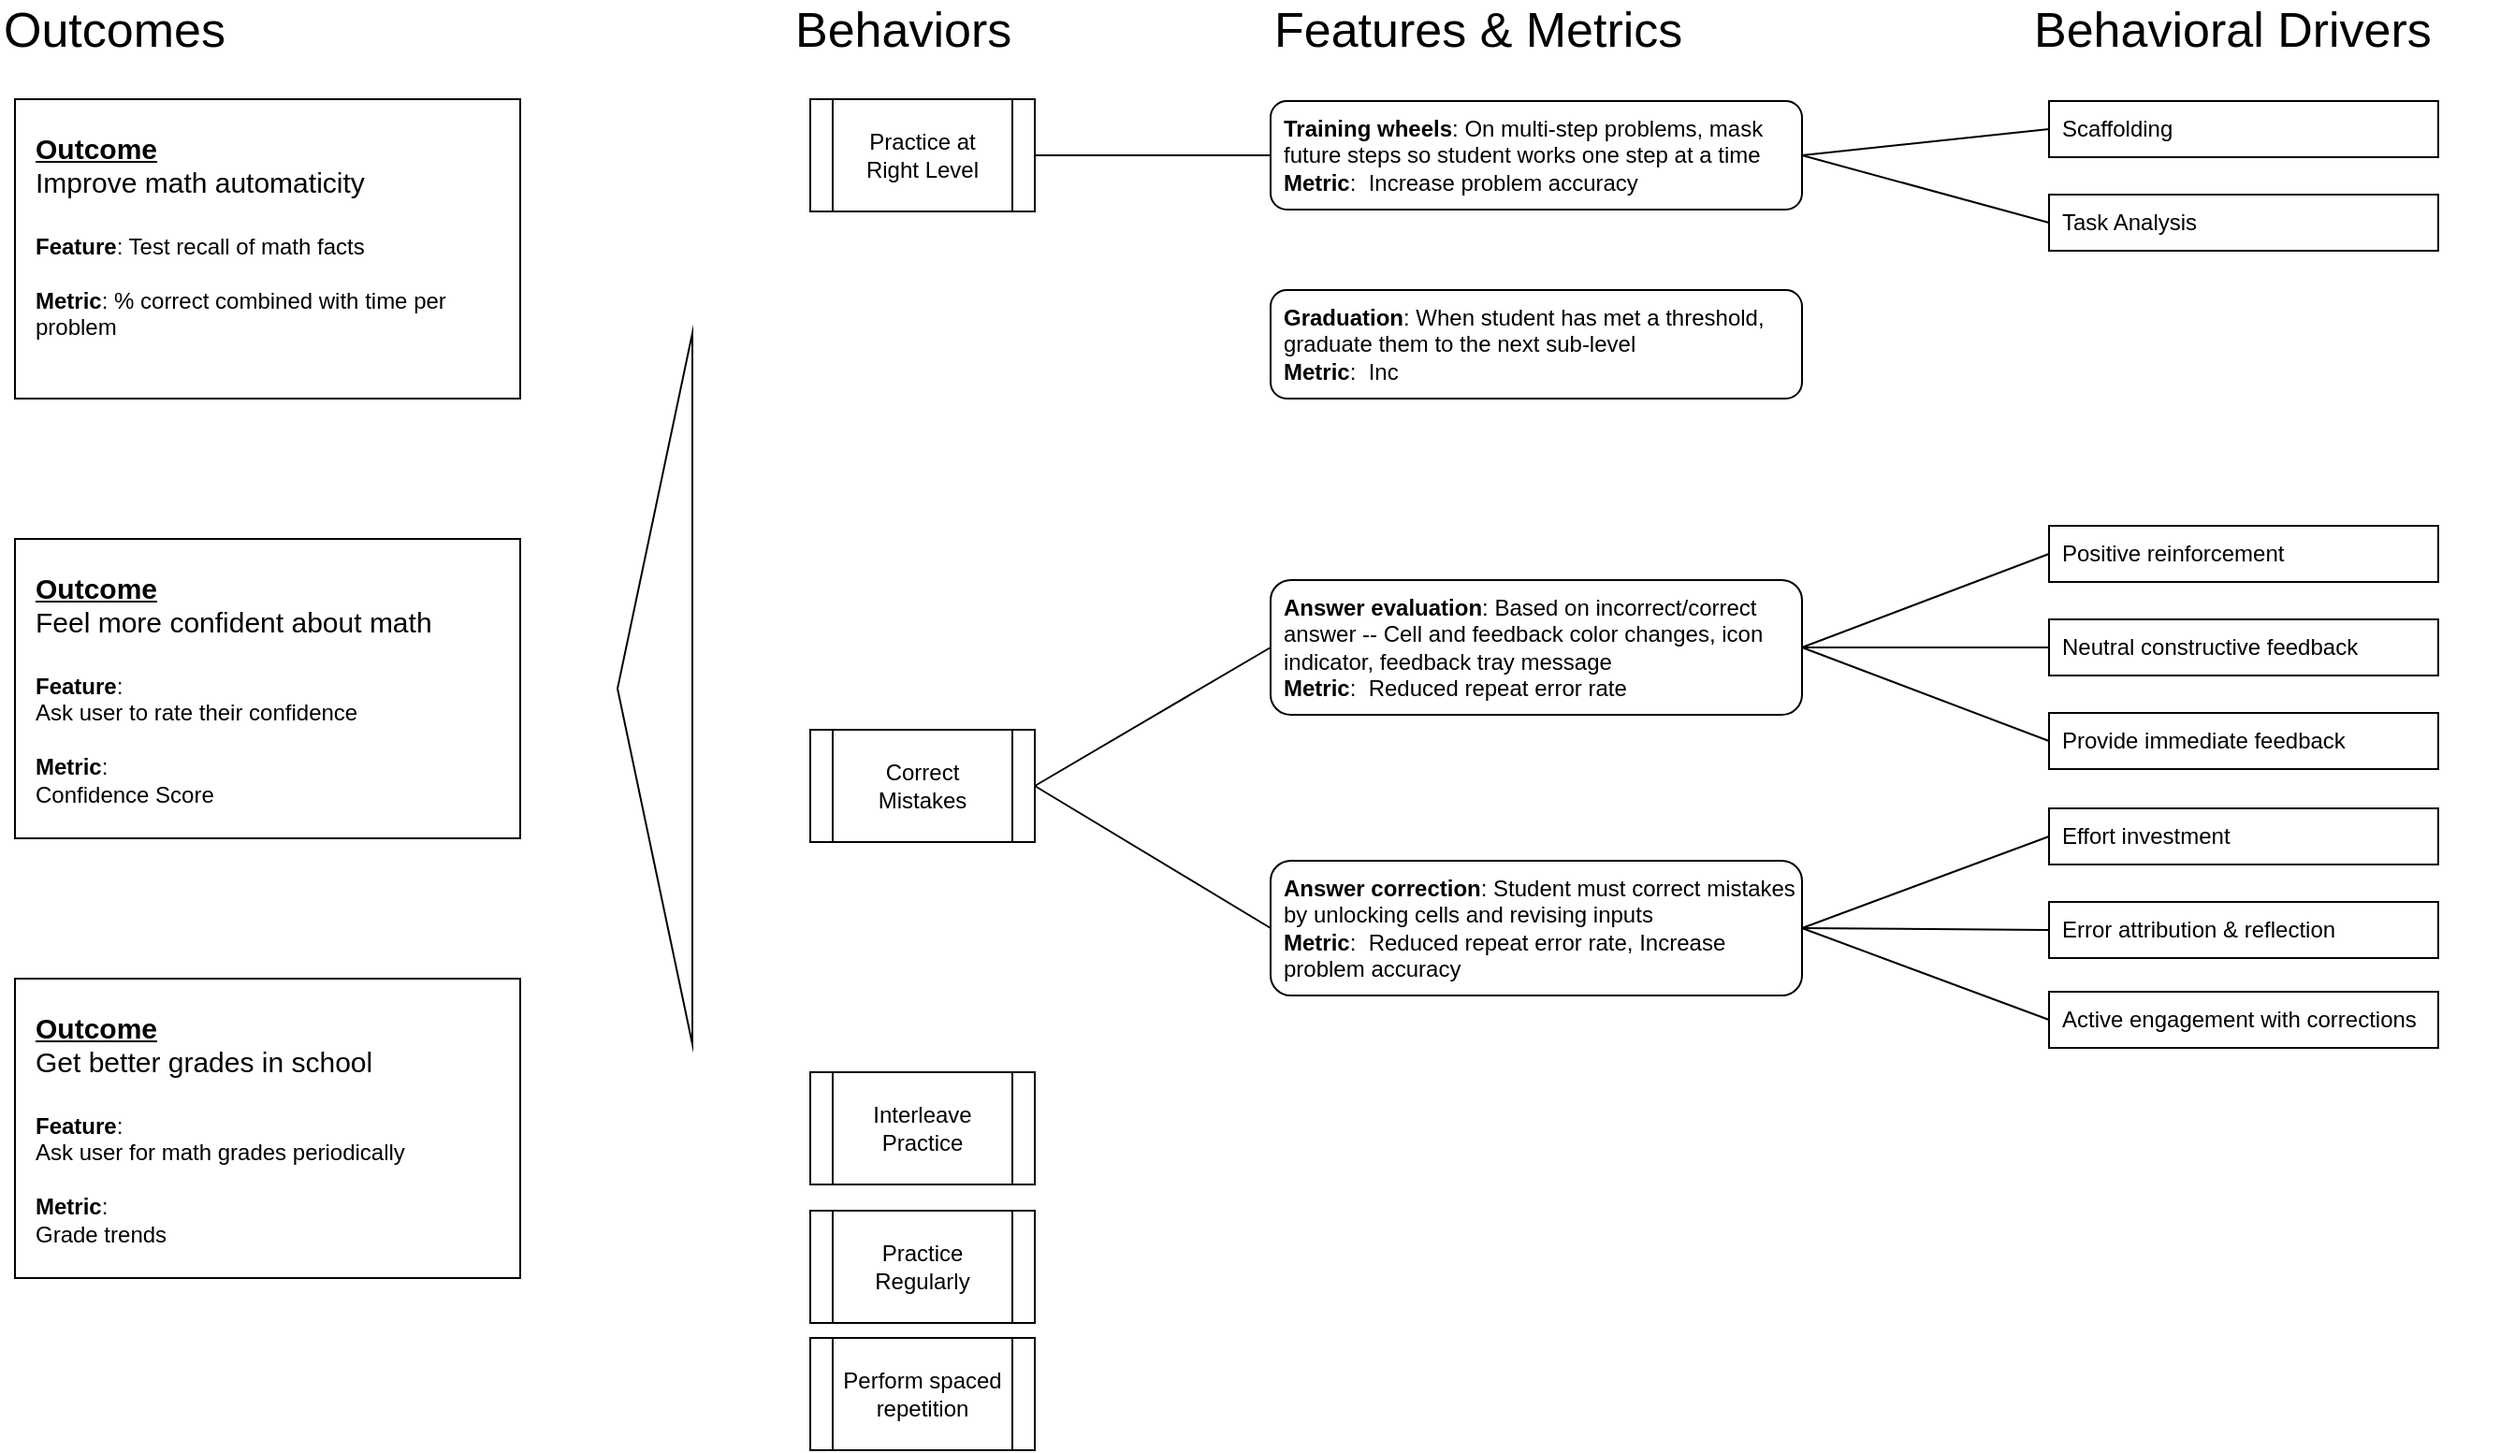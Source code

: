 <mxfile version="26.0.16">
  <diagram name="Page-1" id="XlzlGK5k6UERkV62ZB3r">
    <mxGraphModel dx="1645" dy="269" grid="1" gridSize="10" guides="1" tooltips="1" connect="1" arrows="1" fold="1" page="1" pageScale="1" pageWidth="600" pageHeight="100" math="0" shadow="0">
      <root>
        <mxCell id="0" />
        <mxCell id="1" parent="0" />
        <mxCell id="mLmcHliwGiG98P-fe-qq-47" value="&lt;div&gt;&lt;span&gt;Positive reinforcement&lt;/span&gt;&lt;/div&gt;" style="rounded=0;whiteSpace=wrap;html=1;align=left;spacingLeft=5;fontStyle=0" parent="1" vertex="1">
          <mxGeometry x="1115" y="786" width="208" height="30" as="geometry" />
        </mxCell>
        <mxCell id="mLmcHliwGiG98P-fe-qq-48" value="&lt;div&gt;&lt;span style=&quot;background-color: transparent; color: light-dark(rgb(0, 0, 0), rgb(255, 255, 255));&quot;&gt;&lt;b&gt;Answer evaluation&lt;/b&gt;: Based on incorrect/correct answer -- Cell and feedback color changes, icon indicator, feedback tray message&lt;/span&gt;&lt;/div&gt;&lt;div&gt;&lt;span style=&quot;background-color: transparent; color: light-dark(rgb(0, 0, 0), rgb(255, 255, 255));&quot;&gt;&lt;b&gt;Metric&lt;/b&gt;:&amp;nbsp; Reduced repeat error rate&lt;/span&gt;&lt;/div&gt;" style="rounded=1;whiteSpace=wrap;html=1;align=left;spacingLeft=5;" parent="1" vertex="1">
          <mxGeometry x="699" y="815" width="284" height="72" as="geometry" />
        </mxCell>
        <mxCell id="mLmcHliwGiG98P-fe-qq-54" value="Practice Regularly" style="shape=process;whiteSpace=wrap;html=1;backgroundOutline=1;spacingLeft=4;spacingRight=4;" parent="1" vertex="1">
          <mxGeometry x="453" y="1152" width="120" height="60" as="geometry" />
        </mxCell>
        <mxCell id="mLmcHliwGiG98P-fe-qq-56" value="Correct Mistakes" style="shape=process;whiteSpace=wrap;html=1;backgroundOutline=1;spacingLeft=4;spacingRight=4;" parent="1" vertex="1">
          <mxGeometry x="453" y="895" width="120" height="60" as="geometry" />
        </mxCell>
        <mxCell id="mLmcHliwGiG98P-fe-qq-57" value="Practice at Right Level" style="shape=process;whiteSpace=wrap;html=1;backgroundOutline=1;spacingLeft=4;spacingRight=4;" parent="1" vertex="1">
          <mxGeometry x="453" y="558" width="120" height="60" as="geometry" />
        </mxCell>
        <mxCell id="mLmcHliwGiG98P-fe-qq-58" value="Perform spaced repetition" style="shape=process;whiteSpace=wrap;html=1;backgroundOutline=1;spacingLeft=4;spacingRight=4;" parent="1" vertex="1">
          <mxGeometry x="453" y="1220" width="120" height="60" as="geometry" />
        </mxCell>
        <mxCell id="mLmcHliwGiG98P-fe-qq-59" value="Interleave Practice" style="shape=process;whiteSpace=wrap;html=1;backgroundOutline=1;spacingLeft=4;spacingRight=4;" parent="1" vertex="1">
          <mxGeometry x="453" y="1078" width="120" height="60" as="geometry" />
        </mxCell>
        <mxCell id="mLmcHliwGiG98P-fe-qq-60" style="edgeStyle=orthogonalEdgeStyle;rounded=0;orthogonalLoop=1;jettySize=auto;html=1;exitX=0.5;exitY=1;exitDx=0;exitDy=0;" parent="1" source="mLmcHliwGiG98P-fe-qq-57" target="mLmcHliwGiG98P-fe-qq-57" edge="1">
          <mxGeometry relative="1" as="geometry" />
        </mxCell>
        <mxCell id="mLmcHliwGiG98P-fe-qq-61" value="&lt;div style=&quot;&quot;&gt;&lt;font style=&quot;font-size: 15px;&quot;&gt;&lt;b&gt;&lt;u&gt;Outcome&lt;/u&gt;&lt;/b&gt;&lt;/font&gt;&lt;/div&gt;&lt;div style=&quot;&quot;&gt;&lt;span style=&quot;font-size: 15px;&quot;&gt;Feel more confident about math&lt;/span&gt;&lt;/div&gt;&lt;div style=&quot;&quot;&gt;&lt;span style=&quot;font-size: 15px;&quot;&gt;&lt;br&gt;&lt;/span&gt;&lt;/div&gt;&lt;div style=&quot;&quot;&gt;&lt;div style=&quot;&quot;&gt;&lt;b style=&quot;background-color: transparent; color: light-dark(rgb(0, 0, 0), rgb(255, 255, 255));&quot;&gt;Feature&lt;/b&gt;&lt;span style=&quot;background-color: transparent; color: light-dark(rgb(0, 0, 0), rgb(255, 255, 255));&quot;&gt;:&amp;nbsp;&lt;/span&gt;&lt;/div&gt;&lt;div style=&quot;&quot;&gt;&lt;span style=&quot;background-color: transparent; color: light-dark(rgb(0, 0, 0), rgb(255, 255, 255));&quot;&gt;Ask user to rate their confidence&lt;/span&gt;&lt;/div&gt;&lt;div style=&quot;&quot;&gt;&lt;b&gt;&lt;br&gt;&lt;/b&gt;&lt;/div&gt;&lt;div style=&quot;&quot;&gt;&lt;b&gt;Metric&lt;/b&gt;:&amp;nbsp;&lt;/div&gt;&lt;div style=&quot;&quot;&gt;Confidence Score&lt;/div&gt;&lt;/div&gt;" style="rounded=0;whiteSpace=wrap;html=1;align=left;spacingLeft=9;verticalAlign=top;spacingTop=11;spacingRight=9;" parent="1" vertex="1">
          <mxGeometry x="28" y="793" width="270" height="160" as="geometry" />
        </mxCell>
        <mxCell id="X4YH2WltudGpAk-nxp0_-2" value="&lt;div style=&quot;&quot;&gt;&lt;font style=&quot;font-size: 15px;&quot;&gt;&lt;b&gt;&lt;u&gt;Outcome&lt;/u&gt;&lt;/b&gt;&lt;/font&gt;&lt;/div&gt;&lt;div style=&quot;&quot;&gt;&lt;span style=&quot;font-size: 15px;&quot;&gt;Get better grades in school&lt;/span&gt;&lt;/div&gt;&lt;div style=&quot;&quot;&gt;&lt;span style=&quot;font-size: 15px;&quot;&gt;&lt;br&gt;&lt;/span&gt;&lt;/div&gt;&lt;div style=&quot;&quot;&gt;&lt;div style=&quot;&quot;&gt;&lt;div&gt;&lt;b style=&quot;background-color: transparent; color: light-dark(rgb(0, 0, 0), rgb(255, 255, 255));&quot;&gt;Feature&lt;/b&gt;&lt;span style=&quot;background-color: transparent; color: light-dark(rgb(0, 0, 0), rgb(255, 255, 255));&quot;&gt;:&amp;nbsp;&lt;/span&gt;&lt;/div&gt;&lt;div&gt;&lt;span style=&quot;background-color: transparent; color: light-dark(rgb(0, 0, 0), rgb(255, 255, 255));&quot;&gt;Ask user for math grades periodically&lt;/span&gt;&lt;/div&gt;&lt;div&gt;&lt;b&gt;&lt;br&gt;&lt;/b&gt;&lt;/div&gt;&lt;div&gt;&lt;b&gt;Metric&lt;/b&gt;:&amp;nbsp;&lt;/div&gt;&lt;div&gt;Grade trends&lt;/div&gt;&lt;/div&gt;&lt;/div&gt;" style="rounded=0;whiteSpace=wrap;html=1;align=left;spacingLeft=9;verticalAlign=top;spacingTop=11;spacingRight=9;" parent="1" vertex="1">
          <mxGeometry x="28" y="1028" width="270" height="160" as="geometry" />
        </mxCell>
        <mxCell id="X4YH2WltudGpAk-nxp0_-4" value="&lt;div style=&quot;&quot;&gt;&lt;font style=&quot;font-size: 15px;&quot;&gt;&lt;b&gt;&lt;u&gt;Outcome&lt;/u&gt;&lt;/b&gt;&lt;/font&gt;&lt;/div&gt;&lt;div style=&quot;&quot;&gt;&lt;span style=&quot;font-size: 15px;&quot;&gt;Improve math automaticity&lt;/span&gt;&lt;/div&gt;&lt;div style=&quot;&quot;&gt;&lt;span style=&quot;font-size: 15px;&quot;&gt;&lt;br&gt;&lt;/span&gt;&lt;/div&gt;&lt;div style=&quot;&quot;&gt;&lt;div style=&quot;&quot;&gt;&lt;div&gt;&lt;b style=&quot;background-color: transparent; color: light-dark(rgb(0, 0, 0), rgb(255, 255, 255));&quot;&gt;Feature&lt;/b&gt;&lt;span style=&quot;background-color: transparent; color: light-dark(rgb(0, 0, 0), rgb(255, 255, 255));&quot;&gt;: Test recall of math facts&lt;/span&gt;&lt;/div&gt;&lt;div&gt;&lt;span style=&quot;background-color: transparent; color: light-dark(rgb(0, 0, 0), rgb(255, 255, 255));&quot;&gt;&lt;br&gt;&lt;/span&gt;&lt;/div&gt;&lt;div&gt;&lt;b&gt;Metric&lt;/b&gt;: % correct combined with time per problem&lt;/div&gt;&lt;/div&gt;&lt;/div&gt;" style="rounded=0;whiteSpace=wrap;html=1;align=left;spacingLeft=9;verticalAlign=top;spacingTop=11;spacingRight=9;" parent="1" vertex="1">
          <mxGeometry x="28" y="558" width="270" height="160" as="geometry" />
        </mxCell>
        <mxCell id="X4YH2WltudGpAk-nxp0_-5" value="Outcomes" style="text;html=1;align=left;verticalAlign=middle;whiteSpace=wrap;rounded=0;fontSize=26;" parent="1" vertex="1">
          <mxGeometry x="20" y="506" width="60" height="30" as="geometry" />
        </mxCell>
        <mxCell id="X4YH2WltudGpAk-nxp0_-6" value="Behaviors" style="text;html=1;align=left;verticalAlign=middle;whiteSpace=wrap;rounded=0;fontSize=26;" parent="1" vertex="1">
          <mxGeometry x="443" y="506" width="60" height="30" as="geometry" />
        </mxCell>
        <mxCell id="X4YH2WltudGpAk-nxp0_-7" value="Features &amp;amp; Metrics" style="text;html=1;align=left;verticalAlign=middle;whiteSpace=wrap;rounded=0;fontSize=26;" parent="1" vertex="1">
          <mxGeometry x="699" y="506" width="250" height="30" as="geometry" />
        </mxCell>
        <mxCell id="X4YH2WltudGpAk-nxp0_-8" value="Behavioral Drivers" style="text;html=1;align=left;verticalAlign=middle;whiteSpace=wrap;rounded=0;fontSize=26;" parent="1" vertex="1">
          <mxGeometry x="1105" y="506" width="250" height="30" as="geometry" />
        </mxCell>
        <mxCell id="X4YH2WltudGpAk-nxp0_-14" value="&lt;div&gt;&lt;span&gt;Neutral constructive feedback&lt;/span&gt;&lt;/div&gt;" style="rounded=0;whiteSpace=wrap;html=1;align=left;spacingLeft=5;fontStyle=0" parent="1" vertex="1">
          <mxGeometry x="1115" y="836" width="208" height="30" as="geometry" />
        </mxCell>
        <mxCell id="X4YH2WltudGpAk-nxp0_-17" value="" style="endArrow=none;html=1;rounded=0;entryX=0;entryY=0.5;entryDx=0;entryDy=0;exitX=1;exitY=0.5;exitDx=0;exitDy=0;" parent="1" source="mLmcHliwGiG98P-fe-qq-48" target="mLmcHliwGiG98P-fe-qq-47" edge="1">
          <mxGeometry width="50" height="50" relative="1" as="geometry">
            <mxPoint x="853" y="1304" as="sourcePoint" />
            <mxPoint x="903" y="1254" as="targetPoint" />
          </mxGeometry>
        </mxCell>
        <mxCell id="X4YH2WltudGpAk-nxp0_-18" value="" style="endArrow=none;html=1;rounded=0;entryX=0;entryY=0.5;entryDx=0;entryDy=0;exitX=1;exitY=0.5;exitDx=0;exitDy=0;" parent="1" source="mLmcHliwGiG98P-fe-qq-48" target="X4YH2WltudGpAk-nxp0_-14" edge="1">
          <mxGeometry width="50" height="50" relative="1" as="geometry">
            <mxPoint x="959" y="882" as="sourcePoint" />
            <mxPoint x="1143" y="857" as="targetPoint" />
          </mxGeometry>
        </mxCell>
        <mxCell id="X4YH2WltudGpAk-nxp0_-20" value="" style="verticalLabelPosition=bottom;verticalAlign=top;html=1;shape=mxgraph.basic.acute_triangle;dx=0.5;rotation=-90;" parent="1" vertex="1">
          <mxGeometry x="180" y="853" width="380" height="40" as="geometry" />
        </mxCell>
        <mxCell id="X4YH2WltudGpAk-nxp0_-21" value="&lt;div&gt;&lt;span style=&quot;background-color: transparent; color: light-dark(rgb(0, 0, 0), rgb(255, 255, 255));&quot;&gt;&lt;b&gt;Training wheels&lt;/b&gt;: On multi-step problems, mask future steps so student works one step at a time&lt;/span&gt;&lt;/div&gt;&lt;div&gt;&lt;span style=&quot;background-color: transparent; color: light-dark(rgb(0, 0, 0), rgb(255, 255, 255));&quot;&gt;&lt;b&gt;Metric&lt;/b&gt;:&amp;nbsp; Increase problem accuracy&lt;/span&gt;&lt;/div&gt;" style="rounded=1;whiteSpace=wrap;html=1;align=left;spacingLeft=5;" parent="1" vertex="1">
          <mxGeometry x="699" y="559" width="284" height="58" as="geometry" />
        </mxCell>
        <mxCell id="X4YH2WltudGpAk-nxp0_-22" value="&lt;div&gt;&lt;span&gt;Scaffolding&lt;/span&gt;&lt;/div&gt;" style="rounded=0;whiteSpace=wrap;html=1;align=left;spacingLeft=5;fontStyle=0" parent="1" vertex="1">
          <mxGeometry x="1115" y="559" width="208" height="30" as="geometry" />
        </mxCell>
        <mxCell id="X4YH2WltudGpAk-nxp0_-23" value="&lt;div&gt;&lt;span&gt;Task Analysis&lt;/span&gt;&lt;/div&gt;" style="rounded=0;whiteSpace=wrap;html=1;align=left;spacingLeft=5;fontStyle=0" parent="1" vertex="1">
          <mxGeometry x="1115" y="609" width="208" height="30" as="geometry" />
        </mxCell>
        <mxCell id="X4YH2WltudGpAk-nxp0_-24" value="" style="endArrow=none;html=1;rounded=0;entryX=0;entryY=0.5;entryDx=0;entryDy=0;exitX=1;exitY=0.5;exitDx=0;exitDy=0;" parent="1" source="X4YH2WltudGpAk-nxp0_-21" target="X4YH2WltudGpAk-nxp0_-22" edge="1">
          <mxGeometry width="50" height="50" relative="1" as="geometry">
            <mxPoint x="993" y="505" as="sourcePoint" />
            <mxPoint x="1125" y="530" as="targetPoint" />
          </mxGeometry>
        </mxCell>
        <mxCell id="X4YH2WltudGpAk-nxp0_-25" value="" style="endArrow=none;html=1;rounded=0;entryX=0;entryY=0.5;entryDx=0;entryDy=0;exitX=1;exitY=0.5;exitDx=0;exitDy=0;" parent="1" source="X4YH2WltudGpAk-nxp0_-21" target="X4YH2WltudGpAk-nxp0_-23" edge="1">
          <mxGeometry width="50" height="50" relative="1" as="geometry">
            <mxPoint x="993" y="609" as="sourcePoint" />
            <mxPoint x="1125" y="584" as="targetPoint" />
          </mxGeometry>
        </mxCell>
        <mxCell id="X4YH2WltudGpAk-nxp0_-26" value="" style="endArrow=none;html=1;rounded=0;entryX=0;entryY=0.5;entryDx=0;entryDy=0;exitX=1;exitY=0.5;exitDx=0;exitDy=0;" parent="1" source="mLmcHliwGiG98P-fe-qq-57" target="X4YH2WltudGpAk-nxp0_-21" edge="1">
          <mxGeometry width="50" height="50" relative="1" as="geometry">
            <mxPoint x="583" y="826" as="sourcePoint" />
            <mxPoint x="709" y="608" as="targetPoint" />
          </mxGeometry>
        </mxCell>
        <mxCell id="X4YH2WltudGpAk-nxp0_-27" value="&lt;div&gt;&lt;span style=&quot;background-color: transparent; color: light-dark(rgb(0, 0, 0), rgb(255, 255, 255));&quot;&gt;&lt;b&gt;Answer correction&lt;/b&gt;: Student must correct mistakes by unlocking cells and revising inputs&lt;/span&gt;&lt;/div&gt;&lt;div&gt;&lt;span style=&quot;background-color: transparent; color: light-dark(rgb(0, 0, 0), rgb(255, 255, 255));&quot;&gt;&lt;b&gt;Metric&lt;/b&gt;:&amp;nbsp; Reduced repeat error rate, Increase problem accuracy&lt;/span&gt;&lt;/div&gt;" style="rounded=1;whiteSpace=wrap;html=1;align=left;spacingLeft=5;" parent="1" vertex="1">
          <mxGeometry x="699" y="965" width="284" height="72" as="geometry" />
        </mxCell>
        <mxCell id="X4YH2WltudGpAk-nxp0_-28" value="" style="endArrow=none;html=1;rounded=0;exitX=1;exitY=0.5;exitDx=0;exitDy=0;entryX=0;entryY=0.5;entryDx=0;entryDy=0;" parent="1" source="mLmcHliwGiG98P-fe-qq-56" target="X4YH2WltudGpAk-nxp0_-27" edge="1">
          <mxGeometry width="50" height="50" relative="1" as="geometry">
            <mxPoint x="583" y="878" as="sourcePoint" />
            <mxPoint x="709" y="878" as="targetPoint" />
          </mxGeometry>
        </mxCell>
        <mxCell id="X4YH2WltudGpAk-nxp0_-29" value="&lt;div&gt;&lt;span&gt;Provide immediate feedback&lt;/span&gt;&lt;/div&gt;" style="rounded=0;whiteSpace=wrap;html=1;align=left;spacingLeft=5;fontStyle=0" parent="1" vertex="1">
          <mxGeometry x="1115" y="886" width="208" height="30" as="geometry" />
        </mxCell>
        <mxCell id="X4YH2WltudGpAk-nxp0_-31" value="" style="endArrow=none;html=1;rounded=0;exitX=1;exitY=0.5;exitDx=0;exitDy=0;entryX=0;entryY=0.5;entryDx=0;entryDy=0;" parent="1" source="mLmcHliwGiG98P-fe-qq-48" target="X4YH2WltudGpAk-nxp0_-29" edge="1">
          <mxGeometry width="50" height="50" relative="1" as="geometry">
            <mxPoint x="950" y="946.6" as="sourcePoint" />
            <mxPoint x="1090" y="947" as="targetPoint" />
          </mxGeometry>
        </mxCell>
        <mxCell id="X4YH2WltudGpAk-nxp0_-32" value="" style="endArrow=none;html=1;rounded=0;exitX=1;exitY=0.5;exitDx=0;exitDy=0;entryX=0;entryY=0.5;entryDx=0;entryDy=0;" parent="1" source="mLmcHliwGiG98P-fe-qq-56" target="mLmcHliwGiG98P-fe-qq-48" edge="1">
          <mxGeometry width="50" height="50" relative="1" as="geometry">
            <mxPoint x="583" y="992" as="sourcePoint" />
            <mxPoint x="709" y="992" as="targetPoint" />
          </mxGeometry>
        </mxCell>
        <mxCell id="X4YH2WltudGpAk-nxp0_-33" value="&lt;div&gt;&lt;span&gt;Effort investment&lt;/span&gt;&lt;/div&gt;" style="rounded=0;whiteSpace=wrap;html=1;align=left;spacingLeft=5;fontStyle=0" parent="1" vertex="1">
          <mxGeometry x="1115" y="937" width="208" height="30" as="geometry" />
        </mxCell>
        <mxCell id="X4YH2WltudGpAk-nxp0_-34" value="&lt;div&gt;&lt;span&gt;Error attribution &amp;amp; reflection&lt;/span&gt;&lt;/div&gt;" style="rounded=0;whiteSpace=wrap;html=1;align=left;spacingLeft=5;fontStyle=0" parent="1" vertex="1">
          <mxGeometry x="1115" y="987" width="208" height="30" as="geometry" />
        </mxCell>
        <mxCell id="X4YH2WltudGpAk-nxp0_-35" value="&lt;div&gt;&lt;span&gt;Active engagement with corrections&lt;/span&gt;&lt;/div&gt;" style="rounded=0;whiteSpace=wrap;html=1;align=left;spacingLeft=5;fontStyle=0" parent="1" vertex="1">
          <mxGeometry x="1115" y="1035" width="208" height="30" as="geometry" />
        </mxCell>
        <mxCell id="X4YH2WltudGpAk-nxp0_-36" value="" style="endArrow=none;html=1;rounded=0;exitX=1;exitY=0.5;exitDx=0;exitDy=0;entryX=0;entryY=0.5;entryDx=0;entryDy=0;" parent="1" source="X4YH2WltudGpAk-nxp0_-27" target="X4YH2WltudGpAk-nxp0_-33" edge="1">
          <mxGeometry width="50" height="50" relative="1" as="geometry">
            <mxPoint x="993" y="927" as="sourcePoint" />
            <mxPoint x="1120" y="998" as="targetPoint" />
          </mxGeometry>
        </mxCell>
        <mxCell id="X4YH2WltudGpAk-nxp0_-37" value="" style="endArrow=none;html=1;rounded=0;exitX=1;exitY=0.5;exitDx=0;exitDy=0;entryX=0;entryY=0.5;entryDx=0;entryDy=0;" parent="1" source="X4YH2WltudGpAk-nxp0_-27" target="X4YH2WltudGpAk-nxp0_-34" edge="1">
          <mxGeometry width="50" height="50" relative="1" as="geometry">
            <mxPoint x="990" y="979" as="sourcePoint" />
            <mxPoint x="1120" y="1058" as="targetPoint" />
          </mxGeometry>
        </mxCell>
        <mxCell id="X4YH2WltudGpAk-nxp0_-38" value="" style="endArrow=none;html=1;rounded=0;entryX=0;entryY=0.5;entryDx=0;entryDy=0;exitX=1;exitY=0.5;exitDx=0;exitDy=0;" parent="1" source="X4YH2WltudGpAk-nxp0_-27" target="X4YH2WltudGpAk-nxp0_-35" edge="1">
          <mxGeometry width="50" height="50" relative="1" as="geometry">
            <mxPoint x="990" y="993" as="sourcePoint" />
            <mxPoint x="1122" y="1072" as="targetPoint" />
          </mxGeometry>
        </mxCell>
        <mxCell id="2Xn40PeV6G9lDLxGqtMH-1" value="&lt;div&gt;&lt;span style=&quot;background-color: transparent; color: light-dark(rgb(0, 0, 0), rgb(255, 255, 255));&quot;&gt;&lt;b&gt;Graduation&lt;/b&gt;: When student has met a threshold, graduate them to the next sub-level&lt;/span&gt;&lt;/div&gt;&lt;div&gt;&lt;span style=&quot;background-color: transparent; color: light-dark(rgb(0, 0, 0), rgb(255, 255, 255));&quot;&gt;&lt;b&gt;Metric&lt;/b&gt;:&amp;nbsp; Inc&lt;/span&gt;&lt;/div&gt;" style="rounded=1;whiteSpace=wrap;html=1;align=left;spacingLeft=5;" vertex="1" parent="1">
          <mxGeometry x="699" y="660" width="284" height="58" as="geometry" />
        </mxCell>
      </root>
    </mxGraphModel>
  </diagram>
</mxfile>
